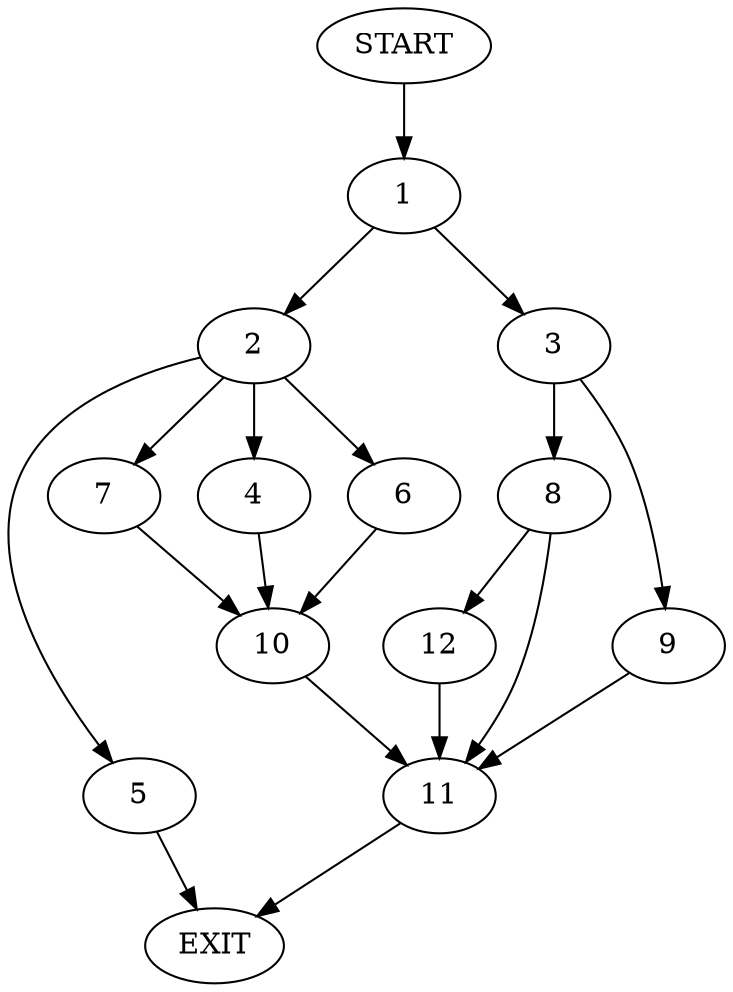 digraph {
0 [label="START"]
13 [label="EXIT"]
0 -> 1
1 -> 2
1 -> 3
2 -> 4
2 -> 5
2 -> 6
2 -> 7
3 -> 8
3 -> 9
4 -> 10
6 -> 10
5 -> 13
7 -> 10
10 -> 11
11 -> 13
9 -> 11
8 -> 11
8 -> 12
12 -> 11
}

